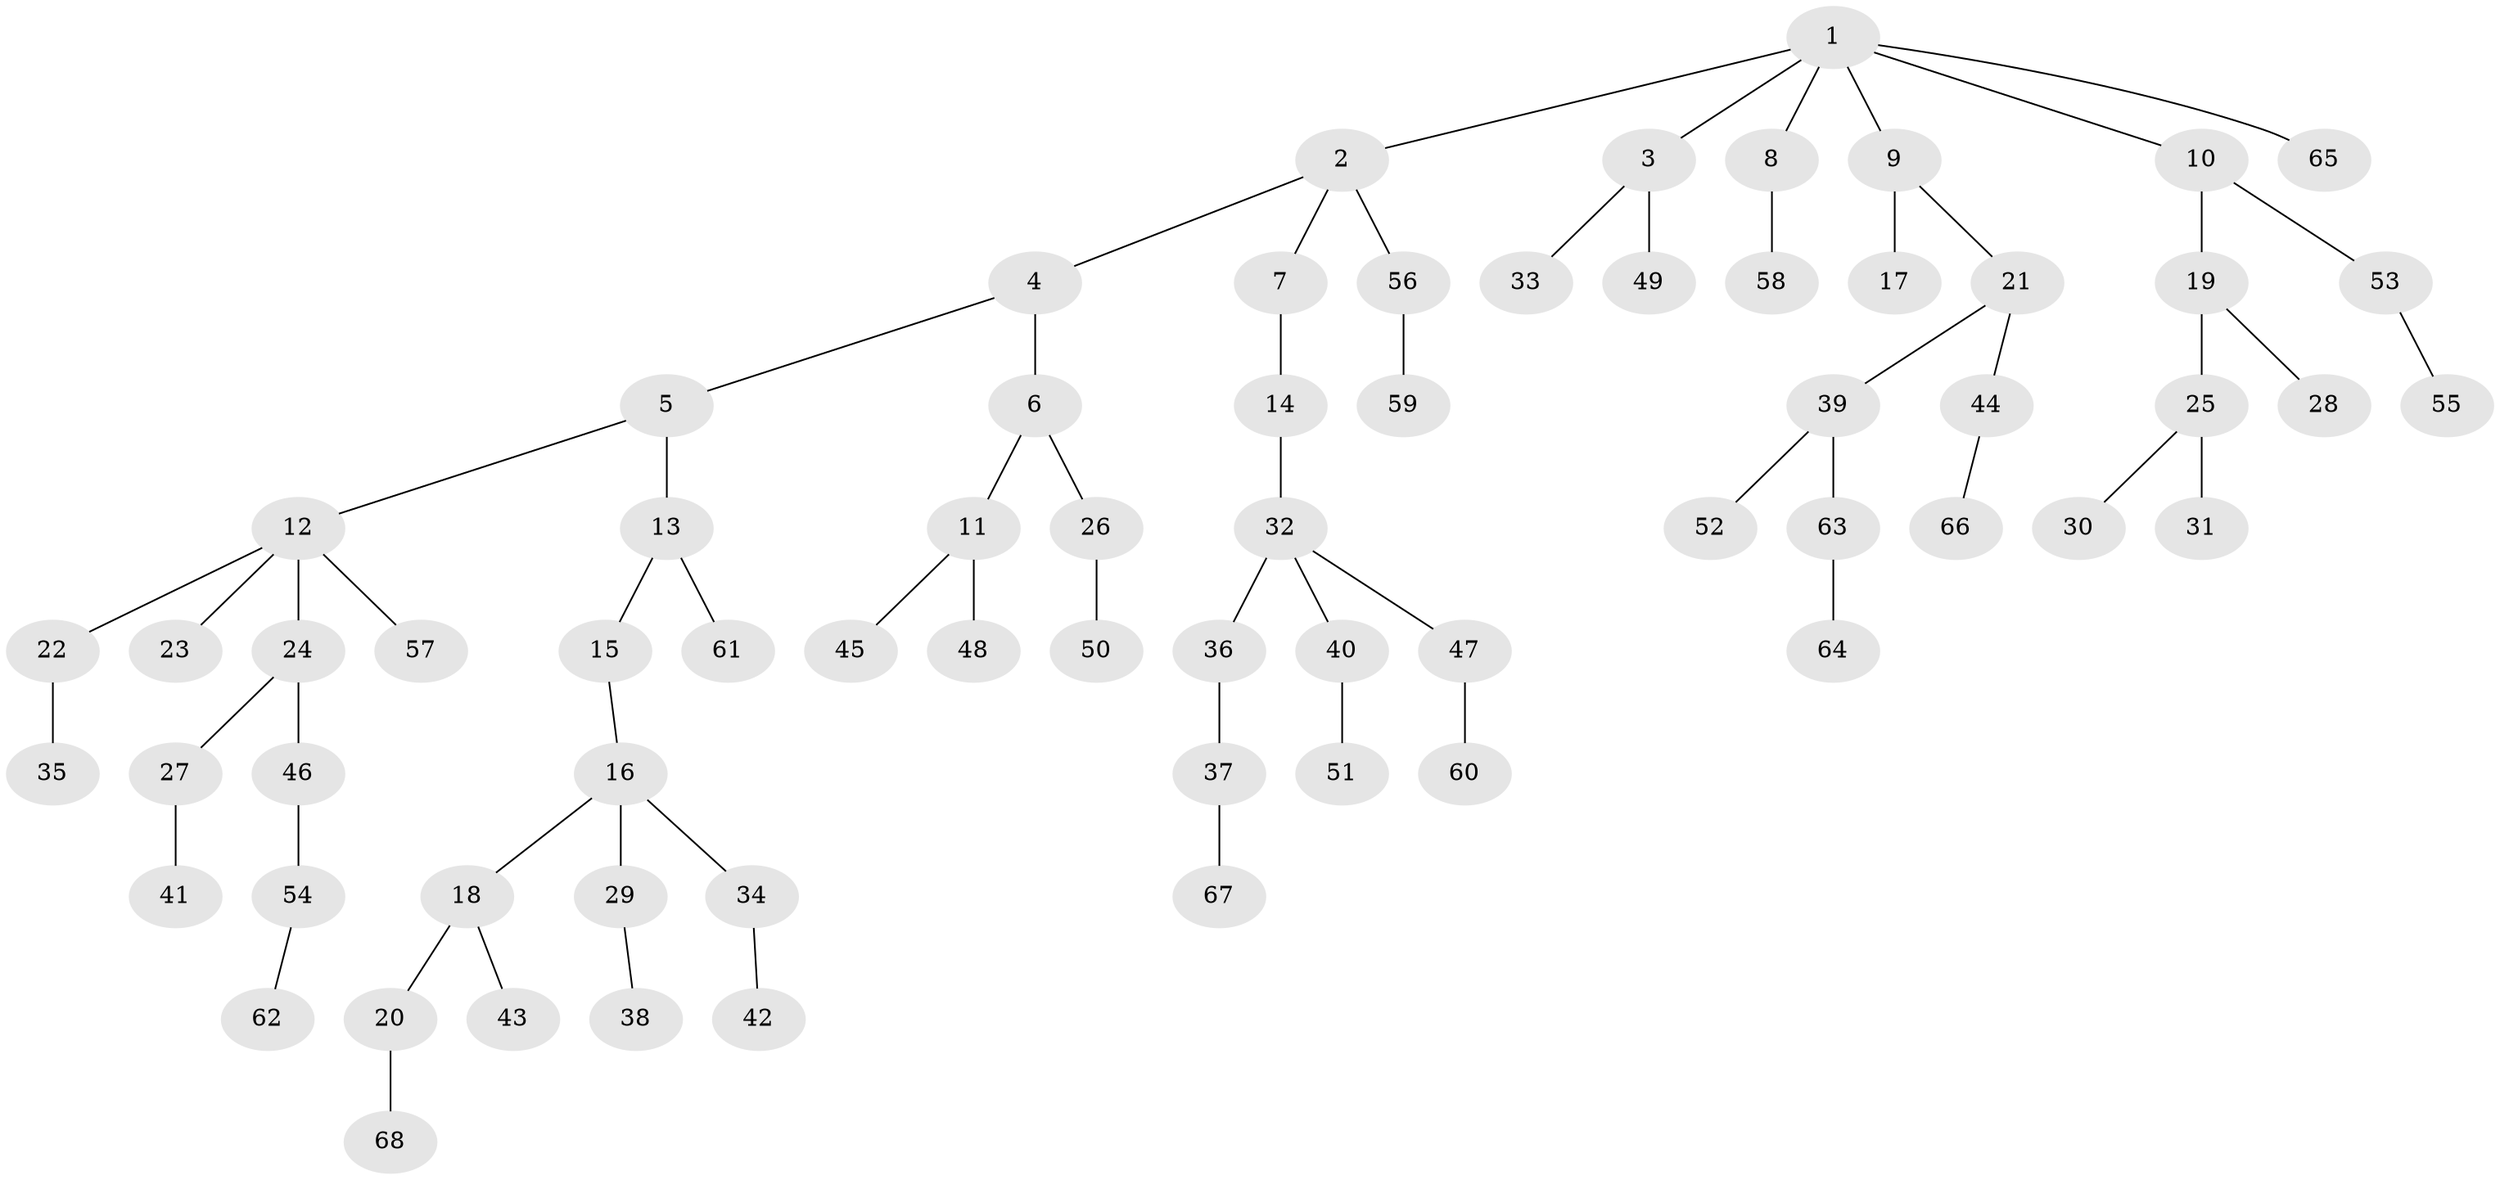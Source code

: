 // original degree distribution, {7: 0.007575757575757576, 5: 0.03787878787878788, 1: 0.4696969696969697, 4: 0.07575757575757576, 3: 0.12121212121212122, 2: 0.2803030303030303, 6: 0.007575757575757576}
// Generated by graph-tools (version 1.1) at 2025/36/03/09/25 02:36:36]
// undirected, 68 vertices, 67 edges
graph export_dot {
graph [start="1"]
  node [color=gray90,style=filled];
  1;
  2;
  3;
  4;
  5;
  6;
  7;
  8;
  9;
  10;
  11;
  12;
  13;
  14;
  15;
  16;
  17;
  18;
  19;
  20;
  21;
  22;
  23;
  24;
  25;
  26;
  27;
  28;
  29;
  30;
  31;
  32;
  33;
  34;
  35;
  36;
  37;
  38;
  39;
  40;
  41;
  42;
  43;
  44;
  45;
  46;
  47;
  48;
  49;
  50;
  51;
  52;
  53;
  54;
  55;
  56;
  57;
  58;
  59;
  60;
  61;
  62;
  63;
  64;
  65;
  66;
  67;
  68;
  1 -- 2 [weight=1.0];
  1 -- 3 [weight=1.0];
  1 -- 8 [weight=1.0];
  1 -- 9 [weight=1.0];
  1 -- 10 [weight=1.0];
  1 -- 65 [weight=1.0];
  2 -- 4 [weight=1.0];
  2 -- 7 [weight=1.0];
  2 -- 56 [weight=1.0];
  3 -- 33 [weight=1.0];
  3 -- 49 [weight=1.0];
  4 -- 5 [weight=1.0];
  4 -- 6 [weight=1.0];
  5 -- 12 [weight=1.0];
  5 -- 13 [weight=2.0];
  6 -- 11 [weight=1.0];
  6 -- 26 [weight=1.0];
  7 -- 14 [weight=1.0];
  8 -- 58 [weight=1.0];
  9 -- 17 [weight=3.0];
  9 -- 21 [weight=1.0];
  10 -- 19 [weight=2.0];
  10 -- 53 [weight=1.0];
  11 -- 45 [weight=1.0];
  11 -- 48 [weight=1.0];
  12 -- 22 [weight=1.0];
  12 -- 23 [weight=1.0];
  12 -- 24 [weight=1.0];
  12 -- 57 [weight=1.0];
  13 -- 15 [weight=1.0];
  13 -- 61 [weight=1.0];
  14 -- 32 [weight=2.0];
  15 -- 16 [weight=1.0];
  16 -- 18 [weight=1.0];
  16 -- 29 [weight=2.0];
  16 -- 34 [weight=1.0];
  18 -- 20 [weight=2.0];
  18 -- 43 [weight=1.0];
  19 -- 25 [weight=1.0];
  19 -- 28 [weight=1.0];
  20 -- 68 [weight=2.0];
  21 -- 39 [weight=1.0];
  21 -- 44 [weight=1.0];
  22 -- 35 [weight=1.0];
  24 -- 27 [weight=1.0];
  24 -- 46 [weight=1.0];
  25 -- 30 [weight=1.0];
  25 -- 31 [weight=4.0];
  26 -- 50 [weight=1.0];
  27 -- 41 [weight=1.0];
  29 -- 38 [weight=1.0];
  32 -- 36 [weight=1.0];
  32 -- 40 [weight=1.0];
  32 -- 47 [weight=1.0];
  34 -- 42 [weight=1.0];
  36 -- 37 [weight=1.0];
  37 -- 67 [weight=1.0];
  39 -- 52 [weight=1.0];
  39 -- 63 [weight=1.0];
  40 -- 51 [weight=2.0];
  44 -- 66 [weight=1.0];
  46 -- 54 [weight=1.0];
  47 -- 60 [weight=2.0];
  53 -- 55 [weight=1.0];
  54 -- 62 [weight=1.0];
  56 -- 59 [weight=1.0];
  63 -- 64 [weight=1.0];
}
